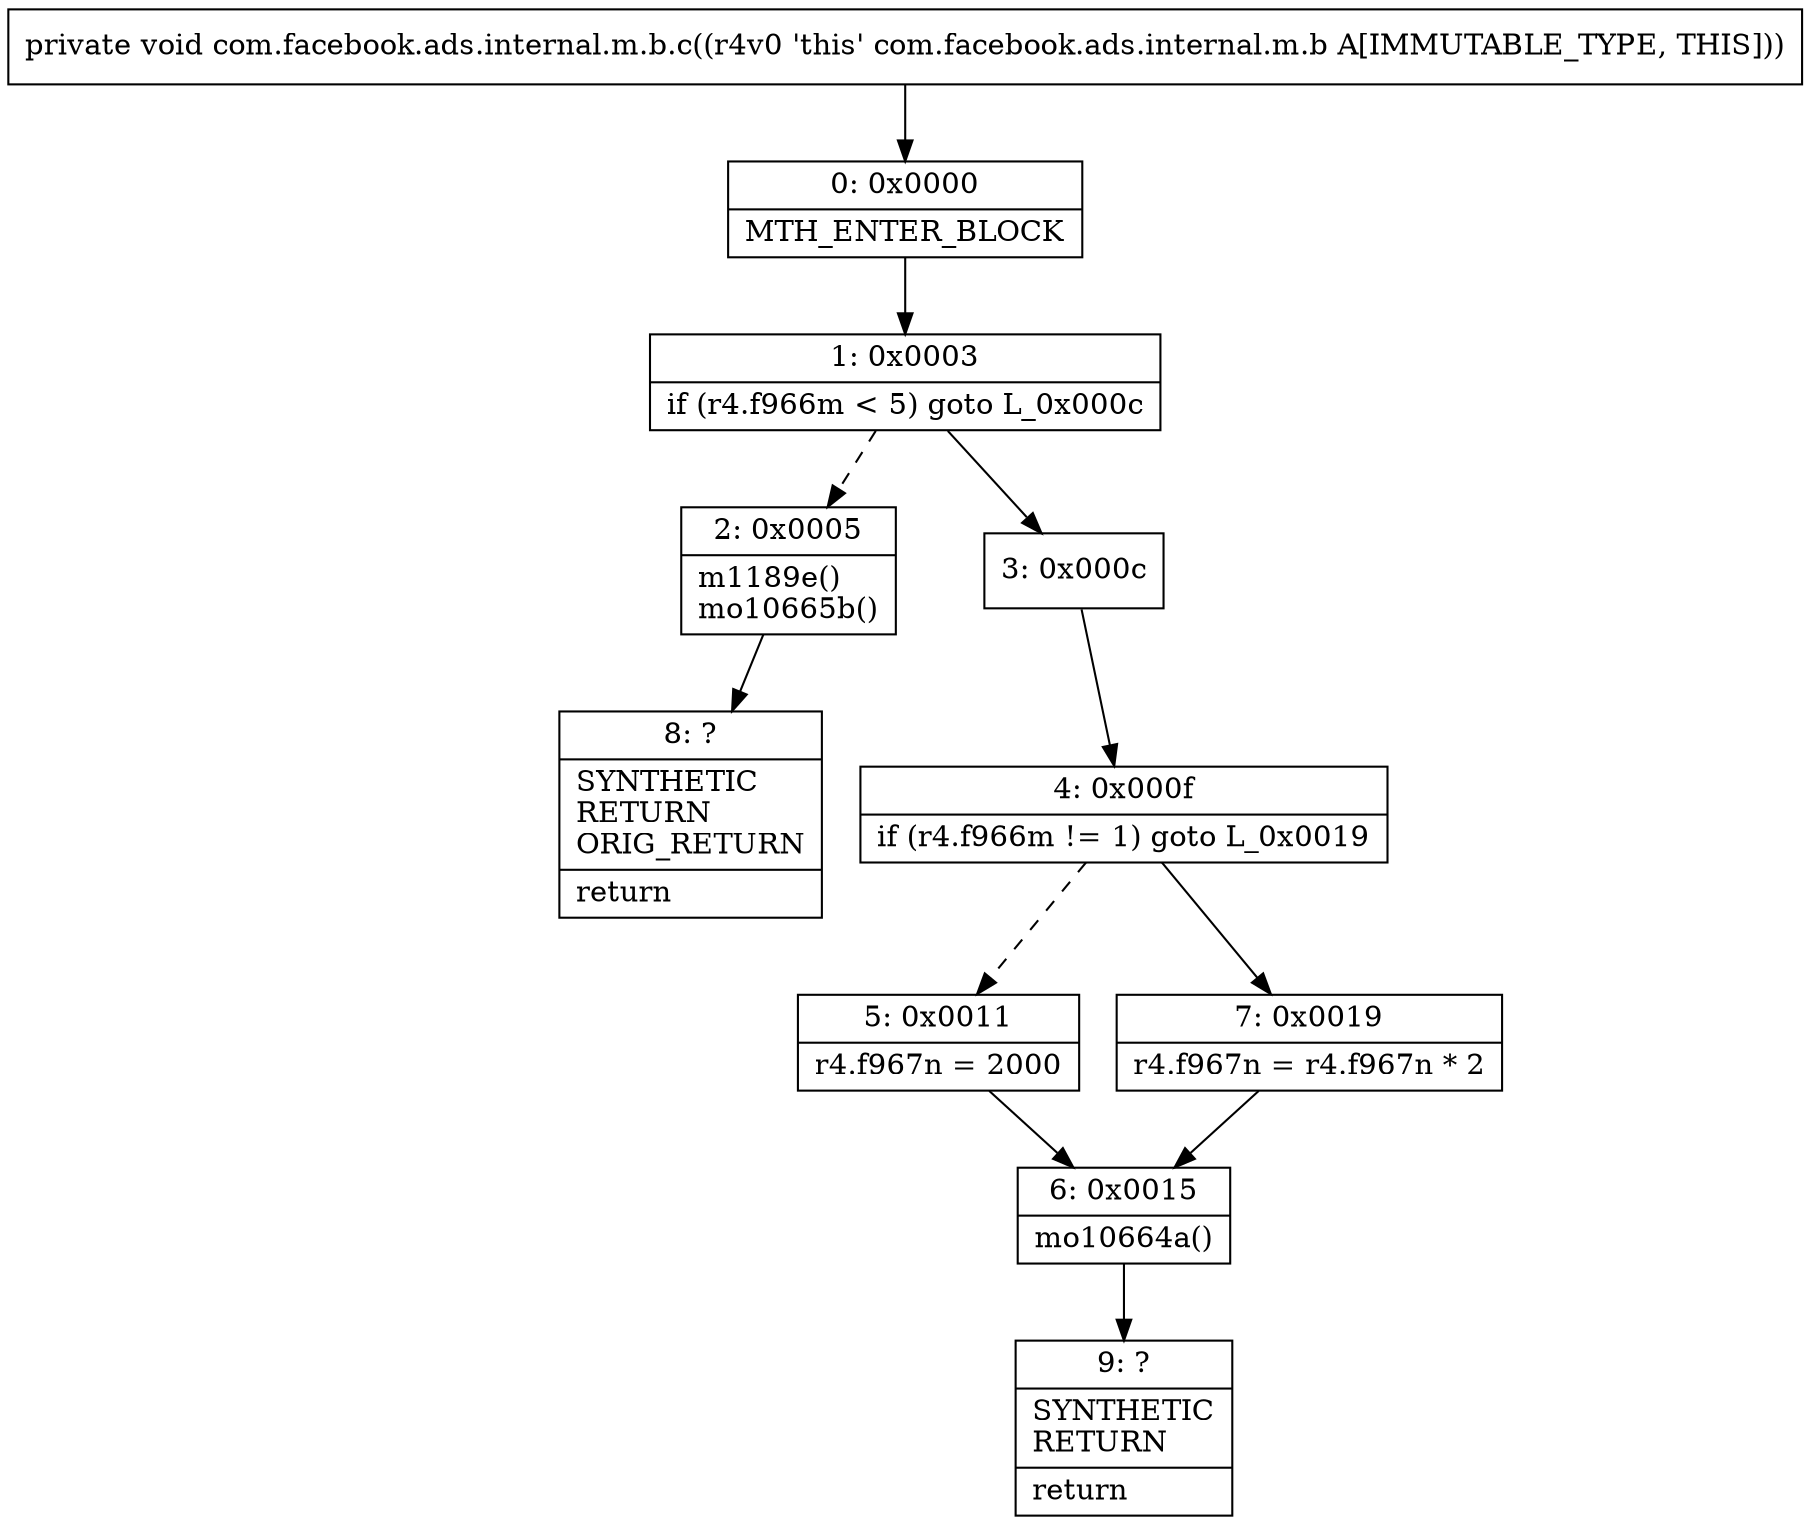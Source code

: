 digraph "CFG forcom.facebook.ads.internal.m.b.c()V" {
Node_0 [shape=record,label="{0\:\ 0x0000|MTH_ENTER_BLOCK\l}"];
Node_1 [shape=record,label="{1\:\ 0x0003|if (r4.f966m \< 5) goto L_0x000c\l}"];
Node_2 [shape=record,label="{2\:\ 0x0005|m1189e()\lmo10665b()\l}"];
Node_3 [shape=record,label="{3\:\ 0x000c}"];
Node_4 [shape=record,label="{4\:\ 0x000f|if (r4.f966m != 1) goto L_0x0019\l}"];
Node_5 [shape=record,label="{5\:\ 0x0011|r4.f967n = 2000\l}"];
Node_6 [shape=record,label="{6\:\ 0x0015|mo10664a()\l}"];
Node_7 [shape=record,label="{7\:\ 0x0019|r4.f967n = r4.f967n * 2\l}"];
Node_8 [shape=record,label="{8\:\ ?|SYNTHETIC\lRETURN\lORIG_RETURN\l|return\l}"];
Node_9 [shape=record,label="{9\:\ ?|SYNTHETIC\lRETURN\l|return\l}"];
MethodNode[shape=record,label="{private void com.facebook.ads.internal.m.b.c((r4v0 'this' com.facebook.ads.internal.m.b A[IMMUTABLE_TYPE, THIS])) }"];
MethodNode -> Node_0;
Node_0 -> Node_1;
Node_1 -> Node_2[style=dashed];
Node_1 -> Node_3;
Node_2 -> Node_8;
Node_3 -> Node_4;
Node_4 -> Node_5[style=dashed];
Node_4 -> Node_7;
Node_5 -> Node_6;
Node_6 -> Node_9;
Node_7 -> Node_6;
}

